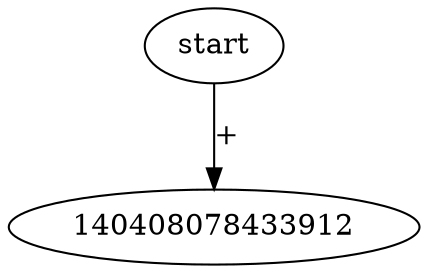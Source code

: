 //	File[/Users/lee/Main/Proj/On_BJTU/Compiler_Projects/LiaLEX/fa.cpp] Line[172]	2022-09-29 19:30
digraph NFA{ 
140408078433816 [label = start] 
140408078433816 -> 140408078433912 [label = "+" ] 
} 
